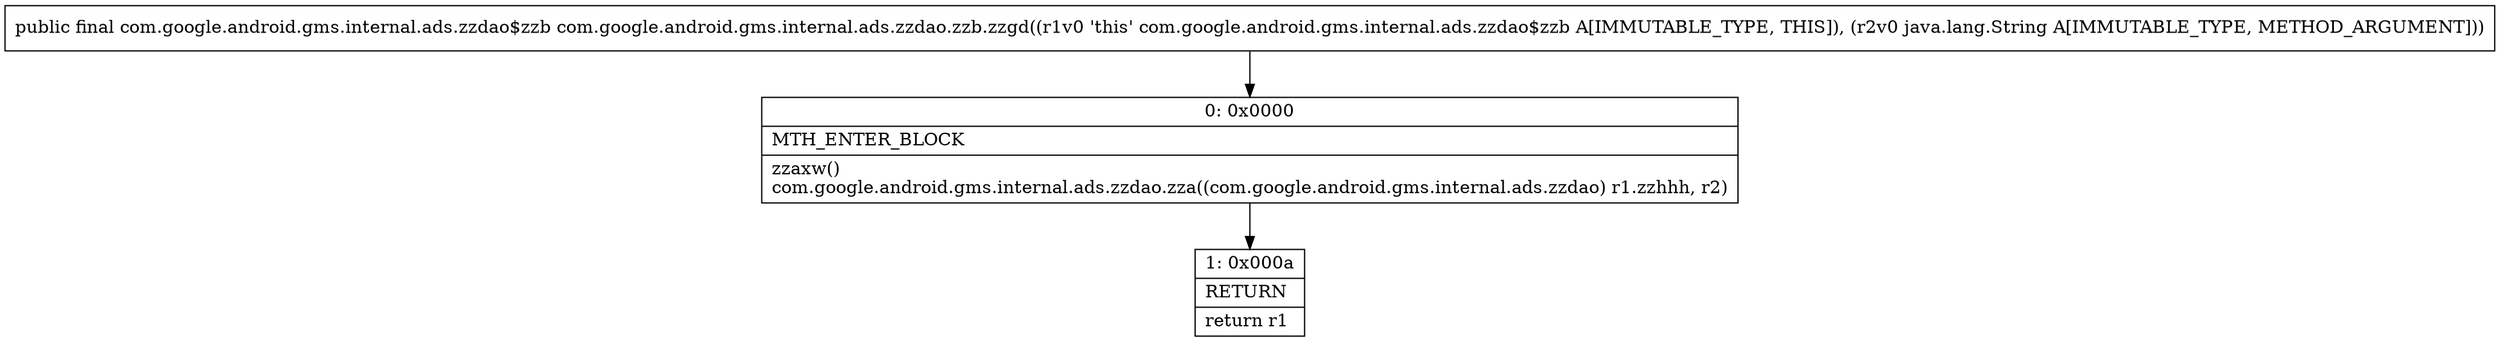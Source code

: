 digraph "CFG forcom.google.android.gms.internal.ads.zzdao.zzb.zzgd(Ljava\/lang\/String;)Lcom\/google\/android\/gms\/internal\/ads\/zzdao$zzb;" {
Node_0 [shape=record,label="{0\:\ 0x0000|MTH_ENTER_BLOCK\l|zzaxw()\lcom.google.android.gms.internal.ads.zzdao.zza((com.google.android.gms.internal.ads.zzdao) r1.zzhhh, r2)\l}"];
Node_1 [shape=record,label="{1\:\ 0x000a|RETURN\l|return r1\l}"];
MethodNode[shape=record,label="{public final com.google.android.gms.internal.ads.zzdao$zzb com.google.android.gms.internal.ads.zzdao.zzb.zzgd((r1v0 'this' com.google.android.gms.internal.ads.zzdao$zzb A[IMMUTABLE_TYPE, THIS]), (r2v0 java.lang.String A[IMMUTABLE_TYPE, METHOD_ARGUMENT])) }"];
MethodNode -> Node_0;
Node_0 -> Node_1;
}

